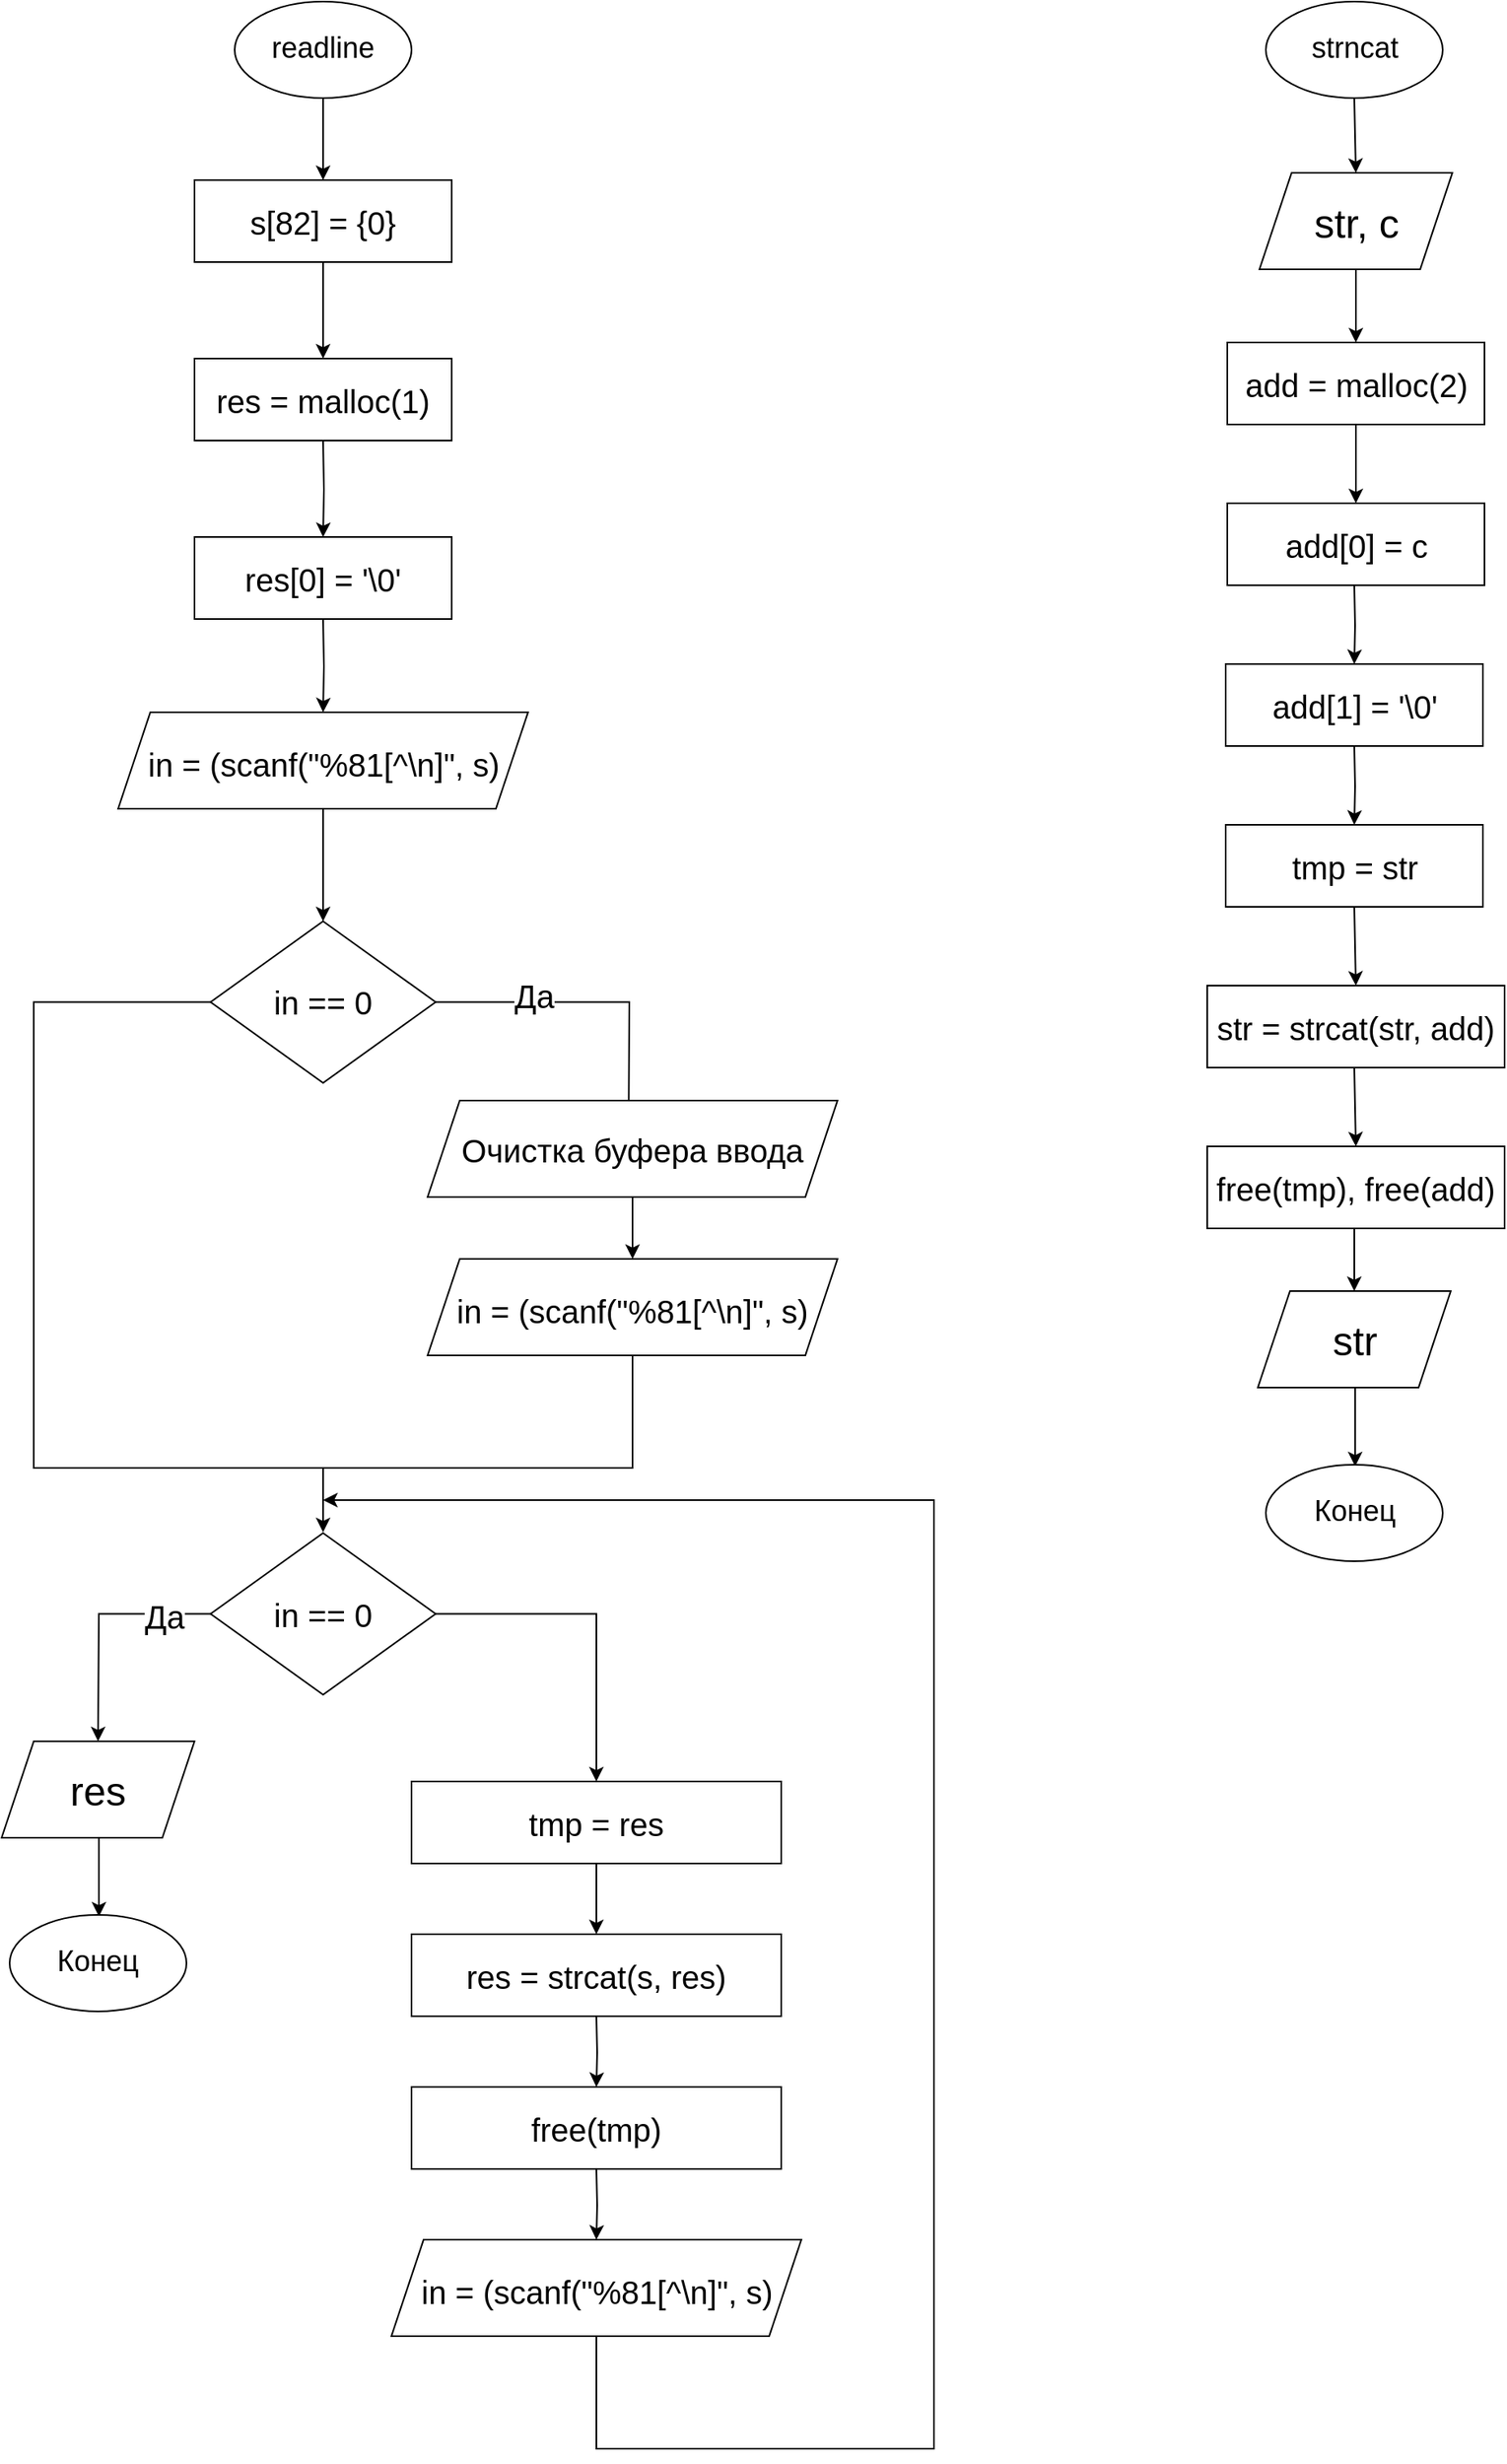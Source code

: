 <mxfile version="22.1.3" type="github">
  <diagram id="C5RBs43oDa-KdzZeNtuy" name="Page-1">
    <mxGraphModel dx="-239" dy="2460" grid="1" gridSize="10" guides="1" tooltips="1" connect="1" arrows="1" fold="1" page="1" pageScale="1" pageWidth="827" pageHeight="1169" math="0" shadow="0">
      <root>
        <mxCell id="WIyWlLk6GJQsqaUBKTNV-0" />
        <mxCell id="WIyWlLk6GJQsqaUBKTNV-1" parent="WIyWlLk6GJQsqaUBKTNV-0" />
        <mxCell id="GNO6USK1mVIaO3W19sfF-37" style="edgeStyle=orthogonalEdgeStyle;rounded=0;orthogonalLoop=1;jettySize=auto;html=1;exitX=0.5;exitY=1;exitDx=0;exitDy=0;entryX=0.5;entryY=0;entryDx=0;entryDy=0;" edge="1" parent="WIyWlLk6GJQsqaUBKTNV-1" source="GNO6USK1mVIaO3W19sfF-33" target="GNO6USK1mVIaO3W19sfF-36">
          <mxGeometry relative="1" as="geometry" />
        </mxCell>
        <mxCell id="GNO6USK1mVIaO3W19sfF-33" value="&lt;p style=&quot;line-height: 110%;&quot;&gt;&lt;span style=&quot;font-size: 18px;&quot;&gt;readline&lt;/span&gt;&lt;/p&gt;" style="ellipse;whiteSpace=wrap;html=1;" vertex="1" parent="WIyWlLk6GJQsqaUBKTNV-1">
          <mxGeometry x="2885" y="-522" width="110" height="60" as="geometry" />
        </mxCell>
        <mxCell id="GNO6USK1mVIaO3W19sfF-36" value="s[82] = {0}" style="rounded=0;whiteSpace=wrap;html=1;fontSize=20;" vertex="1" parent="WIyWlLk6GJQsqaUBKTNV-1">
          <mxGeometry x="2860" y="-411" width="160" height="51" as="geometry" />
        </mxCell>
        <mxCell id="GNO6USK1mVIaO3W19sfF-38" style="edgeStyle=orthogonalEdgeStyle;rounded=0;orthogonalLoop=1;jettySize=auto;html=1;exitX=0.5;exitY=1;exitDx=0;exitDy=0;entryX=0.5;entryY=0;entryDx=0;entryDy=0;" edge="1" parent="WIyWlLk6GJQsqaUBKTNV-1" target="GNO6USK1mVIaO3W19sfF-39" source="GNO6USK1mVIaO3W19sfF-36">
          <mxGeometry relative="1" as="geometry">
            <mxPoint x="2940" y="-351" as="sourcePoint" />
          </mxGeometry>
        </mxCell>
        <mxCell id="GNO6USK1mVIaO3W19sfF-39" value="res = malloc(1)" style="rounded=0;whiteSpace=wrap;html=1;fontSize=20;" vertex="1" parent="WIyWlLk6GJQsqaUBKTNV-1">
          <mxGeometry x="2860" y="-300" width="160" height="51" as="geometry" />
        </mxCell>
        <mxCell id="GNO6USK1mVIaO3W19sfF-40" style="edgeStyle=orthogonalEdgeStyle;rounded=0;orthogonalLoop=1;jettySize=auto;html=1;exitX=0.5;exitY=1;exitDx=0;exitDy=0;entryX=0.5;entryY=0;entryDx=0;entryDy=0;" edge="1" parent="WIyWlLk6GJQsqaUBKTNV-1" target="GNO6USK1mVIaO3W19sfF-41">
          <mxGeometry relative="1" as="geometry">
            <mxPoint x="2940" y="-249" as="sourcePoint" />
          </mxGeometry>
        </mxCell>
        <mxCell id="GNO6USK1mVIaO3W19sfF-41" value="res[0] = &#39;\0&#39;" style="rounded=0;whiteSpace=wrap;html=1;fontSize=20;" vertex="1" parent="WIyWlLk6GJQsqaUBKTNV-1">
          <mxGeometry x="2860" y="-189" width="160" height="51" as="geometry" />
        </mxCell>
        <mxCell id="GNO6USK1mVIaO3W19sfF-42" style="edgeStyle=orthogonalEdgeStyle;rounded=0;orthogonalLoop=1;jettySize=auto;html=1;exitX=0.5;exitY=1;exitDx=0;exitDy=0;entryX=0.5;entryY=0;entryDx=0;entryDy=0;" edge="1" parent="WIyWlLk6GJQsqaUBKTNV-1" target="GNO6USK1mVIaO3W19sfF-47">
          <mxGeometry relative="1" as="geometry">
            <mxPoint x="2940" y="-138" as="sourcePoint" />
            <mxPoint x="2965" y="-78" as="targetPoint" />
          </mxGeometry>
        </mxCell>
        <mxCell id="GNO6USK1mVIaO3W19sfF-44" style="edgeStyle=orthogonalEdgeStyle;rounded=0;orthogonalLoop=1;jettySize=auto;html=1;exitX=0.5;exitY=1;exitDx=0;exitDy=0;entryX=0.5;entryY=0;entryDx=0;entryDy=0;" edge="1" parent="WIyWlLk6GJQsqaUBKTNV-1">
          <mxGeometry relative="1" as="geometry">
            <mxPoint x="2940" y="-27" as="sourcePoint" />
            <mxPoint x="2940" y="50" as="targetPoint" />
          </mxGeometry>
        </mxCell>
        <mxCell id="GNO6USK1mVIaO3W19sfF-47" value="&lt;span style=&quot;font-size: 20px;&quot;&gt;in = (scanf(&quot;%81[^\n]&quot;, s)&lt;/span&gt;&lt;span style=&quot;font-size: 25px;&quot;&gt;&lt;br&gt;&lt;/span&gt;" style="shape=parallelogram;perimeter=parallelogramPerimeter;whiteSpace=wrap;html=1;fixedSize=1;" vertex="1" parent="WIyWlLk6GJQsqaUBKTNV-1">
          <mxGeometry x="2812.5" y="-80" width="255" height="60" as="geometry" />
        </mxCell>
        <mxCell id="GNO6USK1mVIaO3W19sfF-49" style="edgeStyle=orthogonalEdgeStyle;rounded=0;orthogonalLoop=1;jettySize=auto;html=1;exitX=1;exitY=0.5;exitDx=0;exitDy=0;" edge="1" parent="WIyWlLk6GJQsqaUBKTNV-1" source="GNO6USK1mVIaO3W19sfF-48">
          <mxGeometry relative="1" as="geometry">
            <mxPoint x="3130" y="190" as="targetPoint" />
          </mxGeometry>
        </mxCell>
        <mxCell id="GNO6USK1mVIaO3W19sfF-54" style="edgeStyle=orthogonalEdgeStyle;rounded=0;orthogonalLoop=1;jettySize=auto;html=1;exitX=0;exitY=0.5;exitDx=0;exitDy=0;" edge="1" parent="WIyWlLk6GJQsqaUBKTNV-1" source="GNO6USK1mVIaO3W19sfF-48">
          <mxGeometry relative="1" as="geometry">
            <mxPoint x="2940" y="430" as="targetPoint" />
            <Array as="points">
              <mxPoint x="2760" y="100" />
              <mxPoint x="2760" y="390" />
              <mxPoint x="2940" y="390" />
            </Array>
          </mxGeometry>
        </mxCell>
        <mxCell id="GNO6USK1mVIaO3W19sfF-48" value="&lt;span style=&quot;font-size: 20px;&quot;&gt;in == 0&lt;/span&gt;" style="rhombus;whiteSpace=wrap;html=1;" vertex="1" parent="WIyWlLk6GJQsqaUBKTNV-1">
          <mxGeometry x="2870" y="50" width="140" height="100.5" as="geometry" />
        </mxCell>
        <mxCell id="GNO6USK1mVIaO3W19sfF-55" style="edgeStyle=orthogonalEdgeStyle;rounded=0;orthogonalLoop=1;jettySize=auto;html=1;exitX=0.5;exitY=1;exitDx=0;exitDy=0;endArrow=none;endFill=0;" edge="1" parent="WIyWlLk6GJQsqaUBKTNV-1" source="GNO6USK1mVIaO3W19sfF-51">
          <mxGeometry relative="1" as="geometry">
            <mxPoint x="2940" y="410" as="targetPoint" />
            <Array as="points">
              <mxPoint x="3132" y="390" />
              <mxPoint x="2940" y="390" />
            </Array>
          </mxGeometry>
        </mxCell>
        <mxCell id="GNO6USK1mVIaO3W19sfF-51" value="&lt;span style=&quot;font-size: 20px;&quot;&gt;in = (scanf(&quot;%81[^\n]&quot;, s)&lt;/span&gt;&lt;span style=&quot;font-size: 25px;&quot;&gt;&lt;br&gt;&lt;/span&gt;" style="shape=parallelogram;perimeter=parallelogramPerimeter;whiteSpace=wrap;html=1;fixedSize=1;" vertex="1" parent="WIyWlLk6GJQsqaUBKTNV-1">
          <mxGeometry x="3005" y="260" width="255" height="60" as="geometry" />
        </mxCell>
        <mxCell id="GNO6USK1mVIaO3W19sfF-53" style="edgeStyle=orthogonalEdgeStyle;rounded=0;orthogonalLoop=1;jettySize=auto;html=1;exitX=0.5;exitY=1;exitDx=0;exitDy=0;entryX=0.5;entryY=0;entryDx=0;entryDy=0;" edge="1" parent="WIyWlLk6GJQsqaUBKTNV-1" source="GNO6USK1mVIaO3W19sfF-52" target="GNO6USK1mVIaO3W19sfF-51">
          <mxGeometry relative="1" as="geometry" />
        </mxCell>
        <mxCell id="GNO6USK1mVIaO3W19sfF-52" value="&lt;span style=&quot;font-size: 20px;&quot;&gt;Очистка буфера ввода&lt;/span&gt;" style="shape=parallelogram;perimeter=parallelogramPerimeter;whiteSpace=wrap;html=1;fixedSize=1;" vertex="1" parent="WIyWlLk6GJQsqaUBKTNV-1">
          <mxGeometry x="3005" y="161.5" width="255" height="60" as="geometry" />
        </mxCell>
        <mxCell id="GNO6USK1mVIaO3W19sfF-57" style="edgeStyle=orthogonalEdgeStyle;rounded=0;orthogonalLoop=1;jettySize=auto;html=1;exitX=1;exitY=0.5;exitDx=0;exitDy=0;entryX=0.5;entryY=0;entryDx=0;entryDy=0;" edge="1" parent="WIyWlLk6GJQsqaUBKTNV-1" source="GNO6USK1mVIaO3W19sfF-56" target="GNO6USK1mVIaO3W19sfF-58">
          <mxGeometry relative="1" as="geometry">
            <mxPoint x="3110.0" y="590" as="targetPoint" />
          </mxGeometry>
        </mxCell>
        <mxCell id="GNO6USK1mVIaO3W19sfF-67" style="edgeStyle=orthogonalEdgeStyle;rounded=0;orthogonalLoop=1;jettySize=auto;html=1;exitX=0;exitY=0.5;exitDx=0;exitDy=0;" edge="1" parent="WIyWlLk6GJQsqaUBKTNV-1" source="GNO6USK1mVIaO3W19sfF-56">
          <mxGeometry relative="1" as="geometry">
            <mxPoint x="2800" y="560" as="targetPoint" />
          </mxGeometry>
        </mxCell>
        <mxCell id="GNO6USK1mVIaO3W19sfF-56" value="&lt;span style=&quot;font-size: 20px;&quot;&gt;in == 0&lt;/span&gt;" style="rhombus;whiteSpace=wrap;html=1;" vertex="1" parent="WIyWlLk6GJQsqaUBKTNV-1">
          <mxGeometry x="2870" y="430.5" width="140" height="100.5" as="geometry" />
        </mxCell>
        <mxCell id="GNO6USK1mVIaO3W19sfF-60" style="edgeStyle=orthogonalEdgeStyle;rounded=0;orthogonalLoop=1;jettySize=auto;html=1;exitX=0.5;exitY=1;exitDx=0;exitDy=0;entryX=0.5;entryY=0;entryDx=0;entryDy=0;" edge="1" parent="WIyWlLk6GJQsqaUBKTNV-1" source="GNO6USK1mVIaO3W19sfF-58" target="GNO6USK1mVIaO3W19sfF-59">
          <mxGeometry relative="1" as="geometry" />
        </mxCell>
        <mxCell id="GNO6USK1mVIaO3W19sfF-58" value="tmp = res" style="rounded=0;whiteSpace=wrap;html=1;fontSize=20;" vertex="1" parent="WIyWlLk6GJQsqaUBKTNV-1">
          <mxGeometry x="2995" y="585" width="230" height="51" as="geometry" />
        </mxCell>
        <mxCell id="GNO6USK1mVIaO3W19sfF-59" value="res = strcat(s, res)" style="rounded=0;whiteSpace=wrap;html=1;fontSize=20;" vertex="1" parent="WIyWlLk6GJQsqaUBKTNV-1">
          <mxGeometry x="2995" y="680" width="230" height="51" as="geometry" />
        </mxCell>
        <mxCell id="GNO6USK1mVIaO3W19sfF-61" style="edgeStyle=orthogonalEdgeStyle;rounded=0;orthogonalLoop=1;jettySize=auto;html=1;exitX=0.5;exitY=1;exitDx=0;exitDy=0;entryX=0.5;entryY=0;entryDx=0;entryDy=0;" edge="1" parent="WIyWlLk6GJQsqaUBKTNV-1" target="GNO6USK1mVIaO3W19sfF-62">
          <mxGeometry relative="1" as="geometry">
            <mxPoint x="3110" y="731" as="sourcePoint" />
          </mxGeometry>
        </mxCell>
        <mxCell id="GNO6USK1mVIaO3W19sfF-62" value="free(tmp)" style="rounded=0;whiteSpace=wrap;html=1;fontSize=20;" vertex="1" parent="WIyWlLk6GJQsqaUBKTNV-1">
          <mxGeometry x="2995" y="775" width="230" height="51" as="geometry" />
        </mxCell>
        <mxCell id="GNO6USK1mVIaO3W19sfF-63" style="edgeStyle=orthogonalEdgeStyle;rounded=0;orthogonalLoop=1;jettySize=auto;html=1;exitX=0.5;exitY=1;exitDx=0;exitDy=0;entryX=0.5;entryY=0;entryDx=0;entryDy=0;" edge="1" parent="WIyWlLk6GJQsqaUBKTNV-1" target="GNO6USK1mVIaO3W19sfF-65">
          <mxGeometry relative="1" as="geometry">
            <mxPoint x="3110" y="826" as="sourcePoint" />
            <mxPoint x="3110.0" y="870.0" as="targetPoint" />
          </mxGeometry>
        </mxCell>
        <mxCell id="GNO6USK1mVIaO3W19sfF-66" style="edgeStyle=orthogonalEdgeStyle;rounded=0;orthogonalLoop=1;jettySize=auto;html=1;exitX=0.5;exitY=1;exitDx=0;exitDy=0;" edge="1" parent="WIyWlLk6GJQsqaUBKTNV-1" source="GNO6USK1mVIaO3W19sfF-65">
          <mxGeometry relative="1" as="geometry">
            <mxPoint x="2940" y="410" as="targetPoint" />
            <Array as="points">
              <mxPoint x="3110" y="1000" />
              <mxPoint x="3320" y="1000" />
              <mxPoint x="3320" y="410" />
            </Array>
          </mxGeometry>
        </mxCell>
        <mxCell id="GNO6USK1mVIaO3W19sfF-65" value="&lt;span style=&quot;font-size: 20px;&quot;&gt;in = (scanf(&quot;%81[^\n]&quot;, s)&lt;/span&gt;&lt;span style=&quot;font-size: 25px;&quot;&gt;&lt;br&gt;&lt;/span&gt;" style="shape=parallelogram;perimeter=parallelogramPerimeter;whiteSpace=wrap;html=1;fixedSize=1;" vertex="1" parent="WIyWlLk6GJQsqaUBKTNV-1">
          <mxGeometry x="2982.5" y="870" width="255" height="60" as="geometry" />
        </mxCell>
        <mxCell id="GNO6USK1mVIaO3W19sfF-69" value="&lt;span style=&quot;font-size: 25px;&quot;&gt;res&lt;br&gt;&lt;/span&gt;" style="shape=parallelogram;perimeter=parallelogramPerimeter;whiteSpace=wrap;html=1;fixedSize=1;" vertex="1" parent="WIyWlLk6GJQsqaUBKTNV-1">
          <mxGeometry x="2740" y="560" width="120" height="60" as="geometry" />
        </mxCell>
        <mxCell id="GNO6USK1mVIaO3W19sfF-71" value="" style="edgeStyle=orthogonalEdgeStyle;rounded=0;orthogonalLoop=1;jettySize=auto;html=1;exitX=0.5;exitY=1;exitDx=0;exitDy=0;" edge="1" parent="WIyWlLk6GJQsqaUBKTNV-1">
          <mxGeometry relative="1" as="geometry">
            <mxPoint x="2800.55" y="669" as="targetPoint" />
            <mxPoint x="2800.55" y="620" as="sourcePoint" />
          </mxGeometry>
        </mxCell>
        <mxCell id="GNO6USK1mVIaO3W19sfF-72" value="&lt;p style=&quot;line-height: 110%;&quot;&gt;&lt;span style=&quot;font-size: 18px;&quot;&gt;Конец&lt;/span&gt;&lt;/p&gt;" style="ellipse;whiteSpace=wrap;html=1;" vertex="1" parent="WIyWlLk6GJQsqaUBKTNV-1">
          <mxGeometry x="2745" y="668" width="110" height="60" as="geometry" />
        </mxCell>
        <mxCell id="GNO6USK1mVIaO3W19sfF-73" value="&lt;font style=&quot;font-size: 20px;&quot;&gt;Да&lt;/font&gt;" style="edgeLabel;html=1;align=center;verticalAlign=middle;resizable=0;points=[];" vertex="1" connectable="0" parent="WIyWlLk6GJQsqaUBKTNV-1">
          <mxGeometry x="2789.996" y="105.25" as="geometry">
            <mxPoint x="51" y="376" as="offset" />
          </mxGeometry>
        </mxCell>
        <mxCell id="GNO6USK1mVIaO3W19sfF-74" value="&lt;font style=&quot;font-size: 20px;&quot;&gt;Да&lt;/font&gt;" style="edgeLabel;html=1;align=center;verticalAlign=middle;resizable=0;points=[];" vertex="1" connectable="0" parent="WIyWlLk6GJQsqaUBKTNV-1">
          <mxGeometry x="3019.996" y="-280" as="geometry">
            <mxPoint x="51" y="376" as="offset" />
          </mxGeometry>
        </mxCell>
        <mxCell id="GNO6USK1mVIaO3W19sfF-75" value="&lt;p style=&quot;line-height: 110%;&quot;&gt;&lt;span style=&quot;font-size: 18px;&quot;&gt;strncat&lt;/span&gt;&lt;/p&gt;" style="ellipse;whiteSpace=wrap;html=1;" vertex="1" parent="WIyWlLk6GJQsqaUBKTNV-1">
          <mxGeometry x="3526.5" y="-522" width="110" height="60" as="geometry" />
        </mxCell>
        <mxCell id="GNO6USK1mVIaO3W19sfF-76" style="edgeStyle=orthogonalEdgeStyle;rounded=0;orthogonalLoop=1;jettySize=auto;html=1;exitX=0.5;exitY=1;exitDx=0;exitDy=0;entryX=0.5;entryY=0;entryDx=0;entryDy=0;" edge="1" parent="WIyWlLk6GJQsqaUBKTNV-1" target="GNO6USK1mVIaO3W19sfF-84">
          <mxGeometry relative="1" as="geometry">
            <mxPoint x="3581.5" y="-462" as="sourcePoint" />
          </mxGeometry>
        </mxCell>
        <mxCell id="GNO6USK1mVIaO3W19sfF-77" value="add = malloc(2)" style="rounded=0;whiteSpace=wrap;html=1;fontSize=20;" vertex="1" parent="WIyWlLk6GJQsqaUBKTNV-1">
          <mxGeometry x="3502.5" y="-310" width="160" height="51" as="geometry" />
        </mxCell>
        <mxCell id="GNO6USK1mVIaO3W19sfF-78" style="edgeStyle=orthogonalEdgeStyle;rounded=0;orthogonalLoop=1;jettySize=auto;html=1;exitX=0.5;exitY=1;exitDx=0;exitDy=0;entryX=0.5;entryY=0;entryDx=0;entryDy=0;" edge="1" parent="WIyWlLk6GJQsqaUBKTNV-1" source="GNO6USK1mVIaO3W19sfF-77" target="GNO6USK1mVIaO3W19sfF-79">
          <mxGeometry relative="1" as="geometry">
            <mxPoint x="3581.5" y="-155.5" as="sourcePoint" />
          </mxGeometry>
        </mxCell>
        <mxCell id="GNO6USK1mVIaO3W19sfF-79" value="add[0] = c" style="rounded=0;whiteSpace=wrap;html=1;fontSize=20;" vertex="1" parent="WIyWlLk6GJQsqaUBKTNV-1">
          <mxGeometry x="3502.5" y="-210" width="160" height="51" as="geometry" />
        </mxCell>
        <mxCell id="GNO6USK1mVIaO3W19sfF-87" style="edgeStyle=orthogonalEdgeStyle;rounded=0;orthogonalLoop=1;jettySize=auto;html=1;exitX=0.5;exitY=1;exitDx=0;exitDy=0;entryX=0.5;entryY=0;entryDx=0;entryDy=0;" edge="1" parent="WIyWlLk6GJQsqaUBKTNV-1" source="GNO6USK1mVIaO3W19sfF-84" target="GNO6USK1mVIaO3W19sfF-77">
          <mxGeometry relative="1" as="geometry" />
        </mxCell>
        <mxCell id="GNO6USK1mVIaO3W19sfF-84" value="&lt;span style=&quot;font-size: 25px;&quot;&gt;str, c&lt;br&gt;&lt;/span&gt;" style="shape=parallelogram;perimeter=parallelogramPerimeter;whiteSpace=wrap;html=1;fixedSize=1;" vertex="1" parent="WIyWlLk6GJQsqaUBKTNV-1">
          <mxGeometry x="3522.5" y="-415.5" width="120" height="60" as="geometry" />
        </mxCell>
        <mxCell id="GNO6USK1mVIaO3W19sfF-88" style="edgeStyle=orthogonalEdgeStyle;rounded=0;orthogonalLoop=1;jettySize=auto;html=1;exitX=0.5;exitY=1;exitDx=0;exitDy=0;entryX=0.5;entryY=0;entryDx=0;entryDy=0;" edge="1" parent="WIyWlLk6GJQsqaUBKTNV-1" target="GNO6USK1mVIaO3W19sfF-89">
          <mxGeometry relative="1" as="geometry">
            <mxPoint x="3581.5" y="-159" as="sourcePoint" />
          </mxGeometry>
        </mxCell>
        <mxCell id="GNO6USK1mVIaO3W19sfF-89" value="add[1] = &#39;\0&#39;" style="rounded=0;whiteSpace=wrap;html=1;fontSize=20;" vertex="1" parent="WIyWlLk6GJQsqaUBKTNV-1">
          <mxGeometry x="3501.5" y="-110" width="160" height="51" as="geometry" />
        </mxCell>
        <mxCell id="GNO6USK1mVIaO3W19sfF-90" style="edgeStyle=orthogonalEdgeStyle;rounded=0;orthogonalLoop=1;jettySize=auto;html=1;exitX=0.5;exitY=1;exitDx=0;exitDy=0;entryX=0.5;entryY=0;entryDx=0;entryDy=0;" edge="1" parent="WIyWlLk6GJQsqaUBKTNV-1" target="GNO6USK1mVIaO3W19sfF-91">
          <mxGeometry relative="1" as="geometry">
            <mxPoint x="3581.5" y="-59" as="sourcePoint" />
          </mxGeometry>
        </mxCell>
        <mxCell id="GNO6USK1mVIaO3W19sfF-91" value="tmp = str" style="rounded=0;whiteSpace=wrap;html=1;fontSize=20;" vertex="1" parent="WIyWlLk6GJQsqaUBKTNV-1">
          <mxGeometry x="3501.5" y="-10" width="160" height="51" as="geometry" />
        </mxCell>
        <mxCell id="GNO6USK1mVIaO3W19sfF-92" style="edgeStyle=orthogonalEdgeStyle;rounded=0;orthogonalLoop=1;jettySize=auto;html=1;exitX=0.5;exitY=1;exitDx=0;exitDy=0;entryX=0.5;entryY=0;entryDx=0;entryDy=0;" edge="1" parent="WIyWlLk6GJQsqaUBKTNV-1" target="GNO6USK1mVIaO3W19sfF-93">
          <mxGeometry relative="1" as="geometry">
            <mxPoint x="3581.5" y="41" as="sourcePoint" />
          </mxGeometry>
        </mxCell>
        <mxCell id="GNO6USK1mVIaO3W19sfF-93" value="str = strcat(str, add)" style="rounded=0;whiteSpace=wrap;html=1;fontSize=20;" vertex="1" parent="WIyWlLk6GJQsqaUBKTNV-1">
          <mxGeometry x="3490" y="90" width="185" height="51" as="geometry" />
        </mxCell>
        <mxCell id="GNO6USK1mVIaO3W19sfF-95" style="edgeStyle=orthogonalEdgeStyle;rounded=0;orthogonalLoop=1;jettySize=auto;html=1;exitX=0.5;exitY=1;exitDx=0;exitDy=0;entryX=0.5;entryY=0;entryDx=0;entryDy=0;" edge="1" parent="WIyWlLk6GJQsqaUBKTNV-1" target="GNO6USK1mVIaO3W19sfF-96">
          <mxGeometry relative="1" as="geometry">
            <mxPoint x="3581.5" y="141" as="sourcePoint" />
          </mxGeometry>
        </mxCell>
        <mxCell id="GNO6USK1mVIaO3W19sfF-102" style="edgeStyle=orthogonalEdgeStyle;rounded=0;orthogonalLoop=1;jettySize=auto;html=1;exitX=0.5;exitY=1;exitDx=0;exitDy=0;entryX=0.5;entryY=0;entryDx=0;entryDy=0;" edge="1" parent="WIyWlLk6GJQsqaUBKTNV-1" source="GNO6USK1mVIaO3W19sfF-96" target="GNO6USK1mVIaO3W19sfF-99">
          <mxGeometry relative="1" as="geometry" />
        </mxCell>
        <mxCell id="GNO6USK1mVIaO3W19sfF-96" value="free(tmp), free(add)" style="rounded=0;whiteSpace=wrap;html=1;fontSize=20;" vertex="1" parent="WIyWlLk6GJQsqaUBKTNV-1">
          <mxGeometry x="3490" y="190" width="185" height="51" as="geometry" />
        </mxCell>
        <mxCell id="GNO6USK1mVIaO3W19sfF-99" value="&lt;span style=&quot;font-size: 25px;&quot;&gt;str&lt;br&gt;&lt;/span&gt;" style="shape=parallelogram;perimeter=parallelogramPerimeter;whiteSpace=wrap;html=1;fixedSize=1;" vertex="1" parent="WIyWlLk6GJQsqaUBKTNV-1">
          <mxGeometry x="3521.5" y="280" width="120" height="60" as="geometry" />
        </mxCell>
        <mxCell id="GNO6USK1mVIaO3W19sfF-100" value="" style="edgeStyle=orthogonalEdgeStyle;rounded=0;orthogonalLoop=1;jettySize=auto;html=1;exitX=0.5;exitY=1;exitDx=0;exitDy=0;" edge="1" parent="WIyWlLk6GJQsqaUBKTNV-1">
          <mxGeometry relative="1" as="geometry">
            <mxPoint x="3582.05" y="389" as="targetPoint" />
            <mxPoint x="3582.05" y="340" as="sourcePoint" />
          </mxGeometry>
        </mxCell>
        <mxCell id="GNO6USK1mVIaO3W19sfF-101" value="&lt;p style=&quot;line-height: 110%;&quot;&gt;&lt;span style=&quot;font-size: 18px;&quot;&gt;Конец&lt;/span&gt;&lt;/p&gt;" style="ellipse;whiteSpace=wrap;html=1;" vertex="1" parent="WIyWlLk6GJQsqaUBKTNV-1">
          <mxGeometry x="3526.5" y="388" width="110" height="60" as="geometry" />
        </mxCell>
      </root>
    </mxGraphModel>
  </diagram>
</mxfile>
